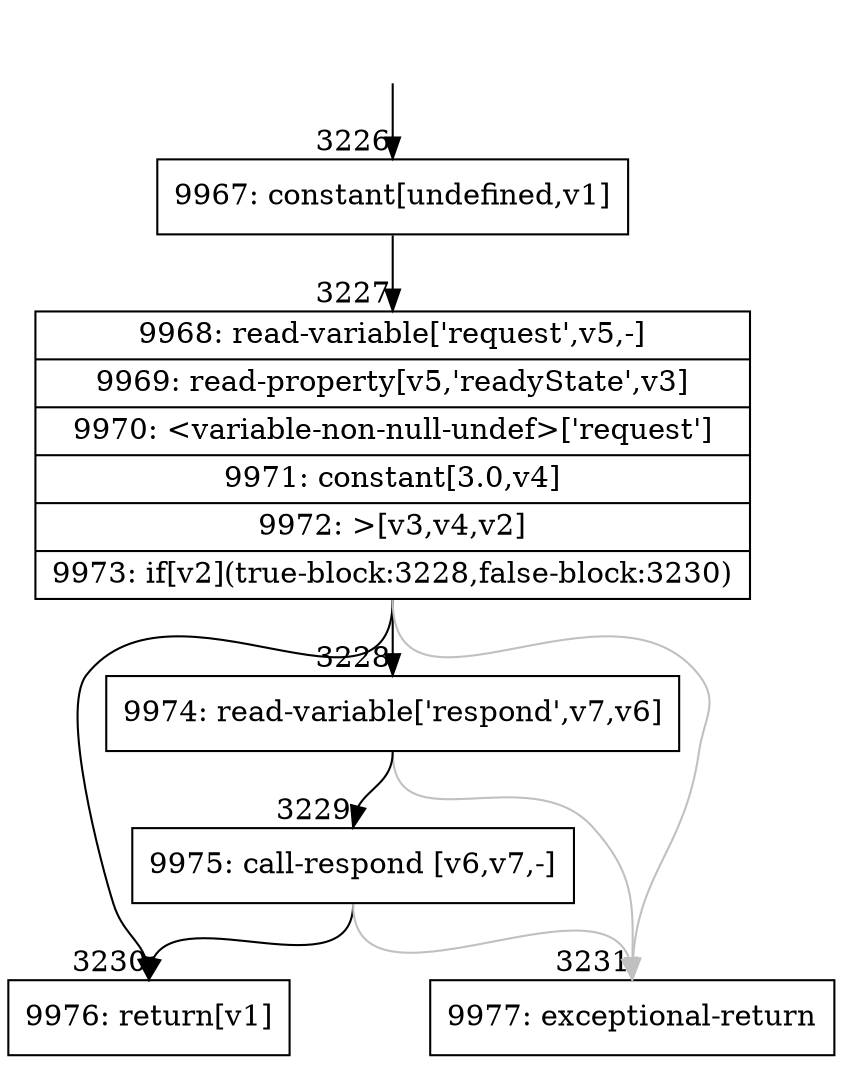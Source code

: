 digraph {
rankdir="TD"
BB_entry301[shape=none,label=""];
BB_entry301 -> BB3226 [tailport=s, headport=n, headlabel="    3226"]
BB3226 [shape=record label="{9967: constant[undefined,v1]}" ] 
BB3226 -> BB3227 [tailport=s, headport=n, headlabel="      3227"]
BB3227 [shape=record label="{9968: read-variable['request',v5,-]|9969: read-property[v5,'readyState',v3]|9970: \<variable-non-null-undef\>['request']|9971: constant[3.0,v4]|9972: \>[v3,v4,v2]|9973: if[v2](true-block:3228,false-block:3230)}" ] 
BB3227 -> BB3230 [tailport=s, headport=n, headlabel="      3230"]
BB3227 -> BB3228 [tailport=s, headport=n, headlabel="      3228"]
BB3227 -> BB3231 [tailport=s, headport=n, color=gray, headlabel="      3231"]
BB3228 [shape=record label="{9974: read-variable['respond',v7,v6]}" ] 
BB3228 -> BB3229 [tailport=s, headport=n, headlabel="      3229"]
BB3228 -> BB3231 [tailport=s, headport=n, color=gray]
BB3229 [shape=record label="{9975: call-respond [v6,v7,-]}" ] 
BB3229 -> BB3230 [tailport=s, headport=n]
BB3229 -> BB3231 [tailport=s, headport=n, color=gray]
BB3230 [shape=record label="{9976: return[v1]}" ] 
BB3231 [shape=record label="{9977: exceptional-return}" ] 
//#$~ 1934
}
